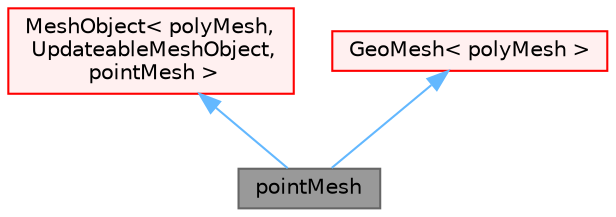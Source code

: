 digraph "pointMesh"
{
 // LATEX_PDF_SIZE
  bgcolor="transparent";
  edge [fontname=Helvetica,fontsize=10,labelfontname=Helvetica,labelfontsize=10];
  node [fontname=Helvetica,fontsize=10,shape=box,height=0.2,width=0.4];
  Node1 [id="Node000001",label="pointMesh",height=0.2,width=0.4,color="gray40", fillcolor="grey60", style="filled", fontcolor="black",tooltip="Mesh representing a set of points created from polyMesh."];
  Node2 -> Node1 [id="edge1_Node000001_Node000002",dir="back",color="steelblue1",style="solid",tooltip=" "];
  Node2 [id="Node000002",label="MeshObject\< polyMesh,\l UpdateableMeshObject,\l pointMesh \>",height=0.2,width=0.4,color="red", fillcolor="#FFF0F0", style="filled",URL="$classFoam_1_1MeshObject.html",tooltip=" "];
  Node20 -> Node1 [id="edge2_Node000001_Node000020",dir="back",color="steelblue1",style="solid",tooltip=" "];
  Node20 [id="Node000020",label="GeoMesh\< polyMesh \>",height=0.2,width=0.4,color="red", fillcolor="#FFF0F0", style="filled",URL="$classFoam_1_1GeoMesh.html",tooltip=" "];
}

